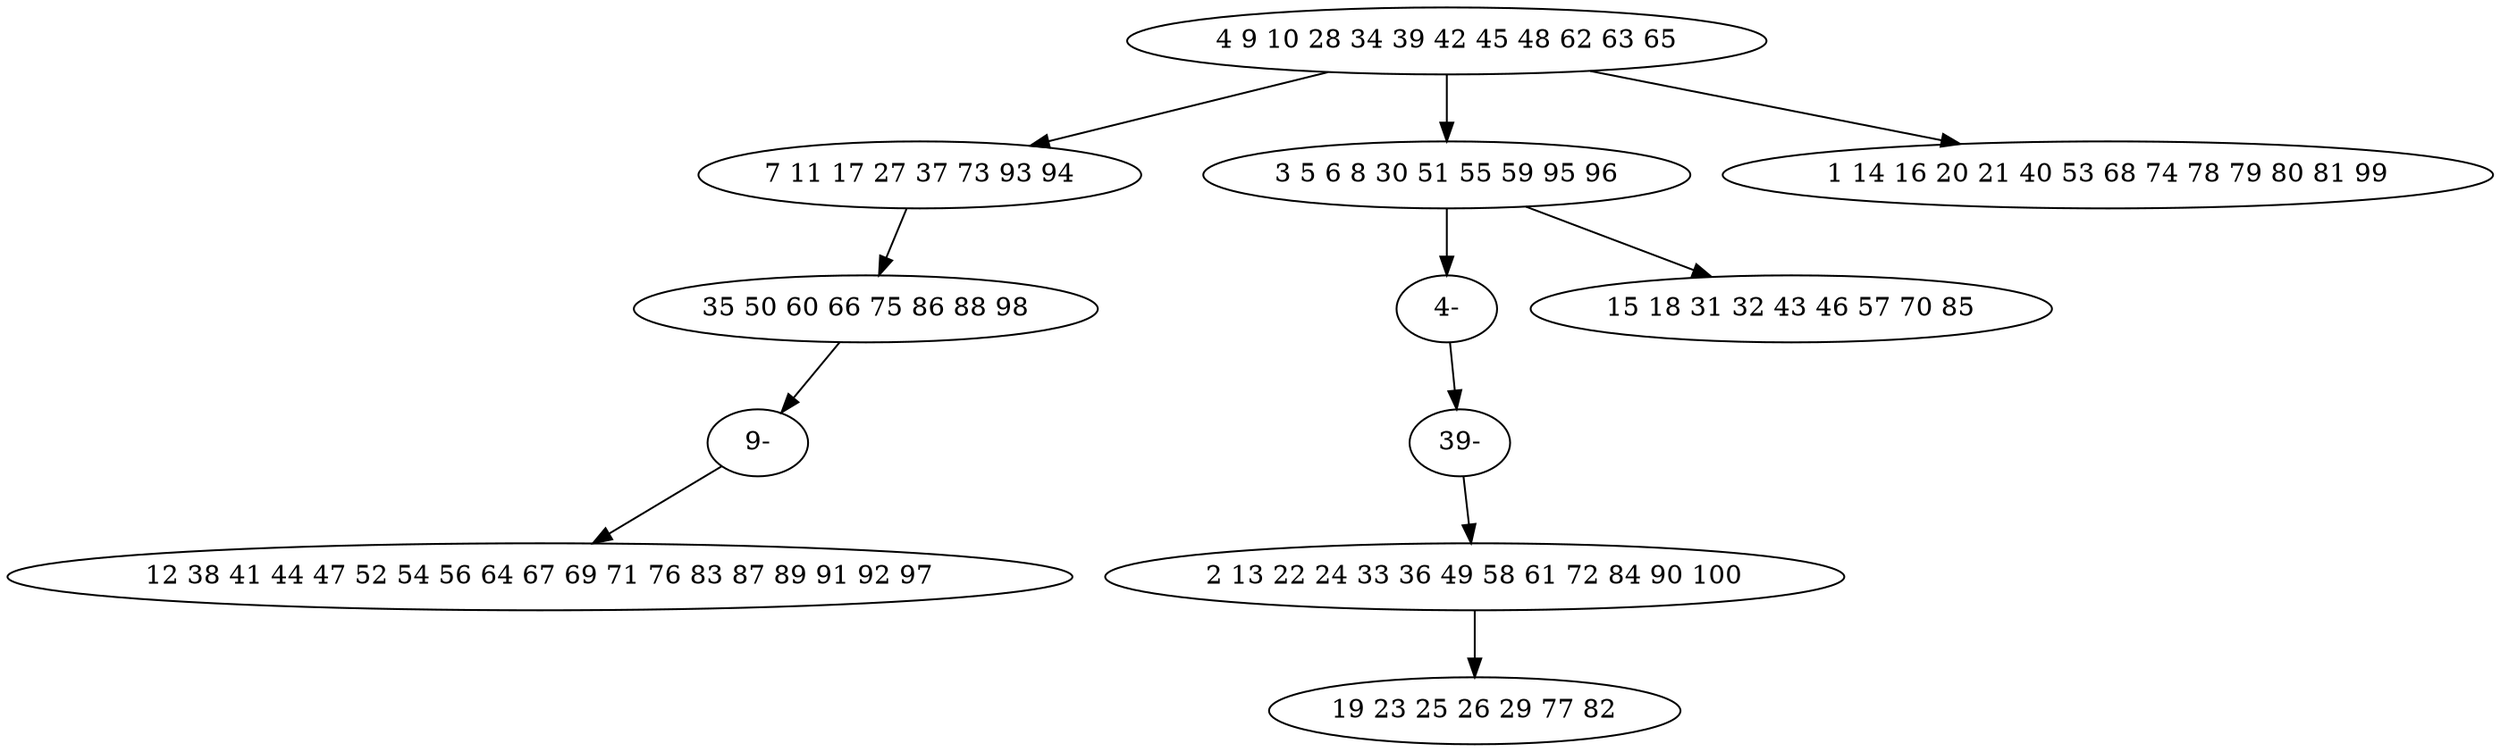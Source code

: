 digraph true_tree {
	"0" -> "1"
	"1" -> "2"
	"0" -> "3"
	"3" -> "9"
	"4" -> "5"
	"0" -> "6"
	"2" -> "10"
	"3" -> "8"
	"9" -> "11"
	"10" -> "7"
	"11" -> "4"
	"0" [label="4 9 10 28 34 39 42 45 48 62 63 65"];
	"1" [label="7 11 17 27 37 73 93 94"];
	"2" [label="35 50 60 66 75 86 88 98"];
	"3" [label="3 5 6 8 30 51 55 59 95 96"];
	"4" [label="2 13 22 24 33 36 49 58 61 72 84 90 100"];
	"5" [label="19 23 25 26 29 77 82"];
	"6" [label="1 14 16 20 21 40 53 68 74 78 79 80 81 99"];
	"7" [label="12 38 41 44 47 52 54 56 64 67 69 71 76 83 87 89 91 92 97"];
	"8" [label="15 18 31 32 43 46 57 70 85"];
	"9" [label="4-"];
	"10" [label="9-"];
	"11" [label="39-"];
}
